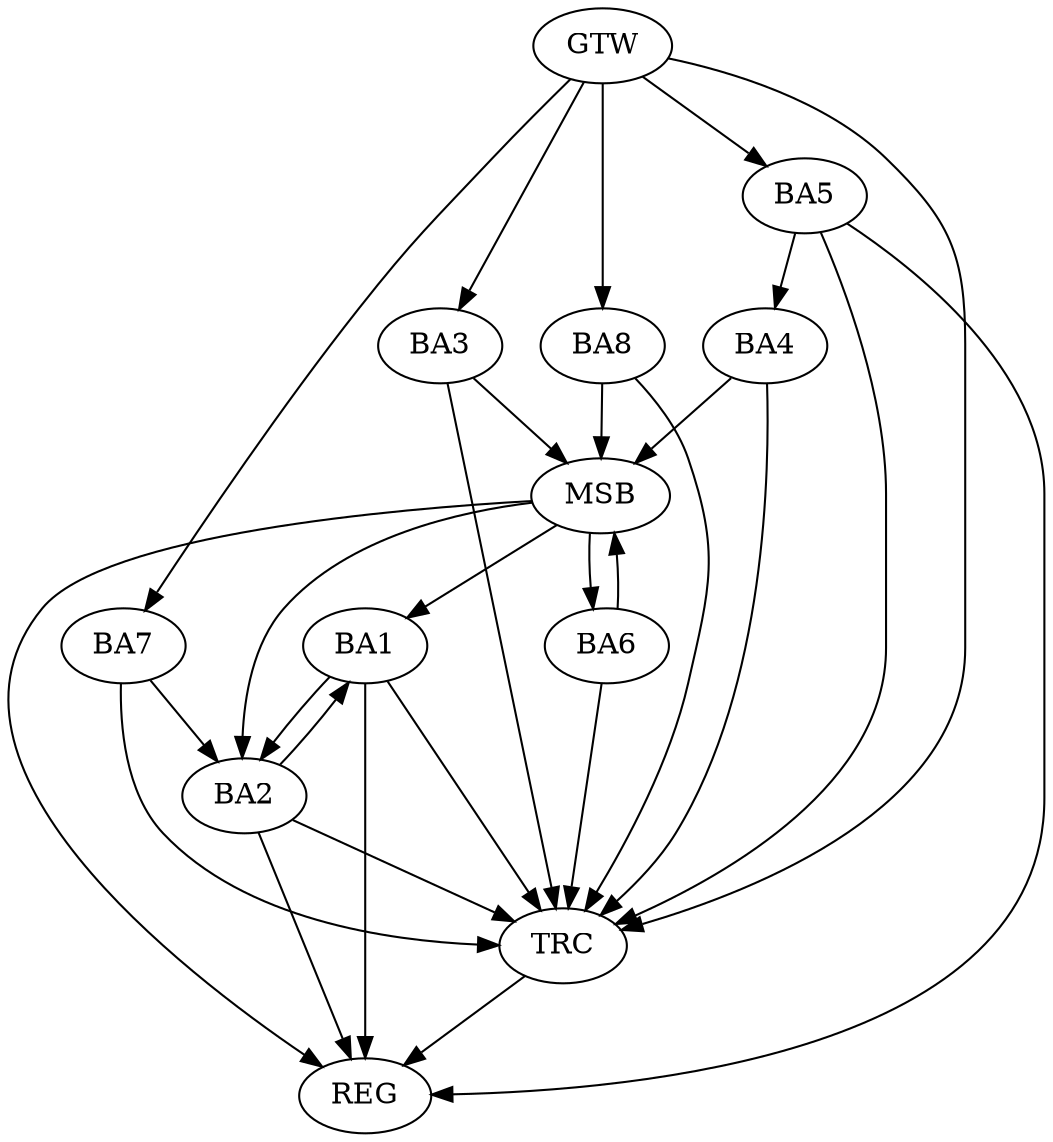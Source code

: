 strict digraph G {
  BA1 [ label="BA1" ];
  BA2 [ label="BA2" ];
  BA3 [ label="BA3" ];
  BA4 [ label="BA4" ];
  BA5 [ label="BA5" ];
  BA6 [ label="BA6" ];
  BA7 [ label="BA7" ];
  BA8 [ label="BA8" ];
  GTW [ label="GTW" ];
  REG [ label="REG" ];
  MSB [ label="MSB" ];
  TRC [ label="TRC" ];
  BA1 -> BA2;
  BA2 -> BA1;
  BA5 -> BA4;
  BA7 -> BA2;
  GTW -> BA3;
  GTW -> BA5;
  GTW -> BA7;
  GTW -> BA8;
  BA1 -> REG;
  BA2 -> REG;
  BA5 -> REG;
  BA3 -> MSB;
  MSB -> BA1;
  MSB -> REG;
  BA4 -> MSB;
  BA6 -> MSB;
  MSB -> BA2;
  BA8 -> MSB;
  MSB -> BA6;
  BA1 -> TRC;
  BA2 -> TRC;
  BA3 -> TRC;
  BA4 -> TRC;
  BA5 -> TRC;
  BA6 -> TRC;
  BA7 -> TRC;
  BA8 -> TRC;
  GTW -> TRC;
  TRC -> REG;
}
